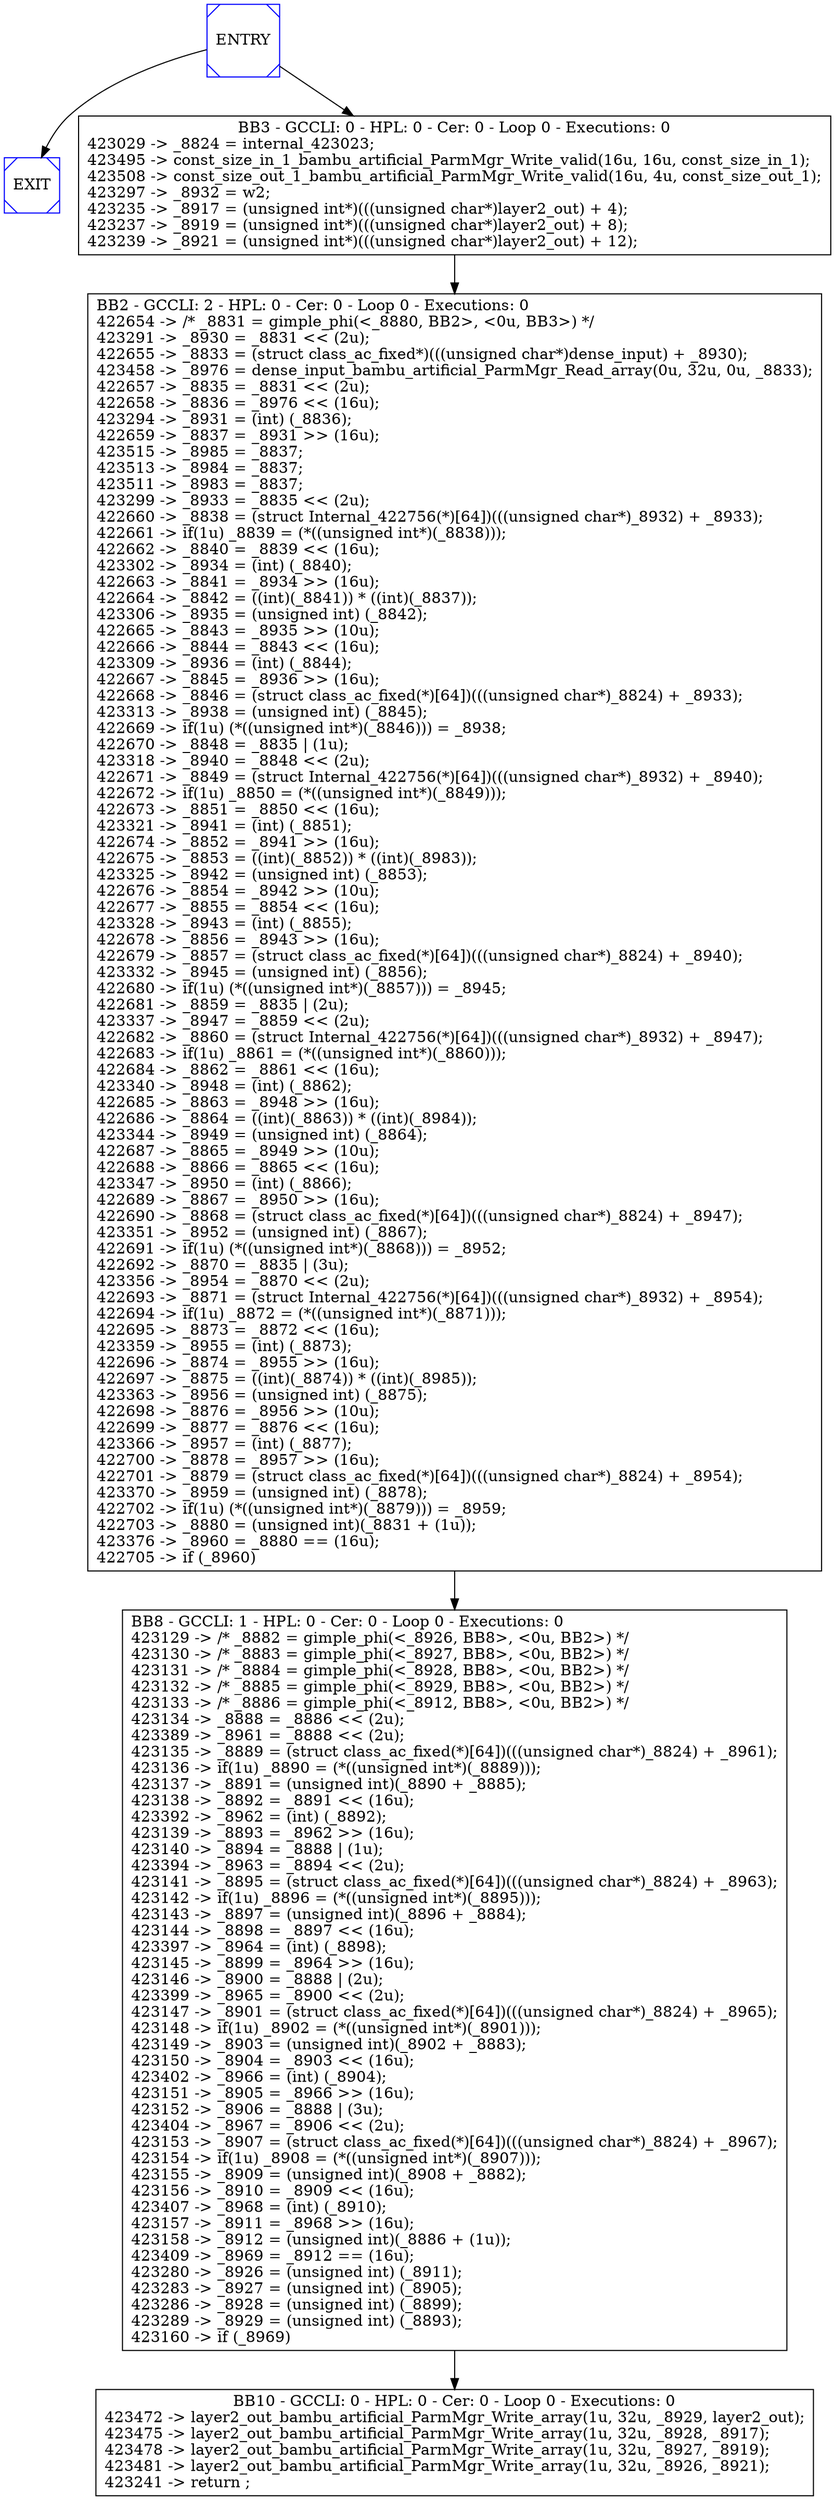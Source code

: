 digraph G {
0[color=blue,shape=Msquare, label="ENTRY"];
1[color=blue,shape=Msquare, label="EXIT"];
2[shape=box, label="BB2 - GCCLI: 2 - HPL: 0 - Cer: 0 - Loop 0 - Executions: 0\l422654 -> /* _8831 = gimple_phi(<_8880, BB2>, <0u, BB3>) */\l423291 -> _8930 = _8831 << (2u);\l422655 -> _8833 = (struct class_ac_fixed*)(((unsigned char*)dense_input) + _8930);\l423458 -> _8976 = dense_input_bambu_artificial_ParmMgr_Read_array(0u, 32u, 0u, _8833);\l422657 -> _8835 = _8831 << (2u);\l422658 -> _8836 = _8976 << (16u);\l423294 -> _8931 = (int) (_8836);\l422659 -> _8837 = _8931 >> (16u);\l423515 -> _8985 = _8837;\l423513 -> _8984 = _8837;\l423511 -> _8983 = _8837;\l423299 -> _8933 = _8835 << (2u);\l422660 -> _8838 = (struct Internal_422756(*)[64])(((unsigned char*)_8932) + _8933);\l422661 -> if(1u) _8839 = (*((unsigned int*)(_8838)));\l422662 -> _8840 = _8839 << (16u);\l423302 -> _8934 = (int) (_8840);\l422663 -> _8841 = _8934 >> (16u);\l422664 -> _8842 = ((int)(_8841)) * ((int)(_8837));\l423306 -> _8935 = (unsigned int) (_8842);\l422665 -> _8843 = _8935 >> (10u);\l422666 -> _8844 = _8843 << (16u);\l423309 -> _8936 = (int) (_8844);\l422667 -> _8845 = _8936 >> (16u);\l422668 -> _8846 = (struct class_ac_fixed(*)[64])(((unsigned char*)_8824) + _8933);\l423313 -> _8938 = (unsigned int) (_8845);\l422669 -> if(1u) (*((unsigned int*)(_8846))) = _8938;\l422670 -> _8848 = _8835 | (1u);\l423318 -> _8940 = _8848 << (2u);\l422671 -> _8849 = (struct Internal_422756(*)[64])(((unsigned char*)_8932) + _8940);\l422672 -> if(1u) _8850 = (*((unsigned int*)(_8849)));\l422673 -> _8851 = _8850 << (16u);\l423321 -> _8941 = (int) (_8851);\l422674 -> _8852 = _8941 >> (16u);\l422675 -> _8853 = ((int)(_8852)) * ((int)(_8983));\l423325 -> _8942 = (unsigned int) (_8853);\l422676 -> _8854 = _8942 >> (10u);\l422677 -> _8855 = _8854 << (16u);\l423328 -> _8943 = (int) (_8855);\l422678 -> _8856 = _8943 >> (16u);\l422679 -> _8857 = (struct class_ac_fixed(*)[64])(((unsigned char*)_8824) + _8940);\l423332 -> _8945 = (unsigned int) (_8856);\l422680 -> if(1u) (*((unsigned int*)(_8857))) = _8945;\l422681 -> _8859 = _8835 | (2u);\l423337 -> _8947 = _8859 << (2u);\l422682 -> _8860 = (struct Internal_422756(*)[64])(((unsigned char*)_8932) + _8947);\l422683 -> if(1u) _8861 = (*((unsigned int*)(_8860)));\l422684 -> _8862 = _8861 << (16u);\l423340 -> _8948 = (int) (_8862);\l422685 -> _8863 = _8948 >> (16u);\l422686 -> _8864 = ((int)(_8863)) * ((int)(_8984));\l423344 -> _8949 = (unsigned int) (_8864);\l422687 -> _8865 = _8949 >> (10u);\l422688 -> _8866 = _8865 << (16u);\l423347 -> _8950 = (int) (_8866);\l422689 -> _8867 = _8950 >> (16u);\l422690 -> _8868 = (struct class_ac_fixed(*)[64])(((unsigned char*)_8824) + _8947);\l423351 -> _8952 = (unsigned int) (_8867);\l422691 -> if(1u) (*((unsigned int*)(_8868))) = _8952;\l422692 -> _8870 = _8835 | (3u);\l423356 -> _8954 = _8870 << (2u);\l422693 -> _8871 = (struct Internal_422756(*)[64])(((unsigned char*)_8932) + _8954);\l422694 -> if(1u) _8872 = (*((unsigned int*)(_8871)));\l422695 -> _8873 = _8872 << (16u);\l423359 -> _8955 = (int) (_8873);\l422696 -> _8874 = _8955 >> (16u);\l422697 -> _8875 = ((int)(_8874)) * ((int)(_8985));\l423363 -> _8956 = (unsigned int) (_8875);\l422698 -> _8876 = _8956 >> (10u);\l422699 -> _8877 = _8876 << (16u);\l423366 -> _8957 = (int) (_8877);\l422700 -> _8878 = _8957 >> (16u);\l422701 -> _8879 = (struct class_ac_fixed(*)[64])(((unsigned char*)_8824) + _8954);\l423370 -> _8959 = (unsigned int) (_8878);\l422702 -> if(1u) (*((unsigned int*)(_8879))) = _8959;\l422703 -> _8880 = (unsigned int)(_8831 + (1u));\l423376 -> _8960 = _8880 == (16u);\l422705 -> if (_8960)\l"];
3[shape=box, label="BB3 - GCCLI: 0 - HPL: 0 - Cer: 0 - Loop 0 - Executions: 0\n423029 -> _8824 = internal_423023;\l423495 -> const_size_in_1_bambu_artificial_ParmMgr_Write_valid(16u, 16u, const_size_in_1);\l423508 -> const_size_out_1_bambu_artificial_ParmMgr_Write_valid(16u, 4u, const_size_out_1);\l423297 -> _8932 = w2;\l423235 -> _8917 = (unsigned int*)(((unsigned char*)layer2_out) + 4);\l423237 -> _8919 = (unsigned int*)(((unsigned char*)layer2_out) + 8);\l423239 -> _8921 = (unsigned int*)(((unsigned char*)layer2_out) + 12);\l"];
4[shape=box, label="BB8 - GCCLI: 1 - HPL: 0 - Cer: 0 - Loop 0 - Executions: 0\l423129 -> /* _8882 = gimple_phi(<_8926, BB8>, <0u, BB2>) */\l423130 -> /* _8883 = gimple_phi(<_8927, BB8>, <0u, BB2>) */\l423131 -> /* _8884 = gimple_phi(<_8928, BB8>, <0u, BB2>) */\l423132 -> /* _8885 = gimple_phi(<_8929, BB8>, <0u, BB2>) */\l423133 -> /* _8886 = gimple_phi(<_8912, BB8>, <0u, BB2>) */\l423134 -> _8888 = _8886 << (2u);\l423389 -> _8961 = _8888 << (2u);\l423135 -> _8889 = (struct class_ac_fixed(*)[64])(((unsigned char*)_8824) + _8961);\l423136 -> if(1u) _8890 = (*((unsigned int*)(_8889)));\l423137 -> _8891 = (unsigned int)(_8890 + _8885);\l423138 -> _8892 = _8891 << (16u);\l423392 -> _8962 = (int) (_8892);\l423139 -> _8893 = _8962 >> (16u);\l423140 -> _8894 = _8888 | (1u);\l423394 -> _8963 = _8894 << (2u);\l423141 -> _8895 = (struct class_ac_fixed(*)[64])(((unsigned char*)_8824) + _8963);\l423142 -> if(1u) _8896 = (*((unsigned int*)(_8895)));\l423143 -> _8897 = (unsigned int)(_8896 + _8884);\l423144 -> _8898 = _8897 << (16u);\l423397 -> _8964 = (int) (_8898);\l423145 -> _8899 = _8964 >> (16u);\l423146 -> _8900 = _8888 | (2u);\l423399 -> _8965 = _8900 << (2u);\l423147 -> _8901 = (struct class_ac_fixed(*)[64])(((unsigned char*)_8824) + _8965);\l423148 -> if(1u) _8902 = (*((unsigned int*)(_8901)));\l423149 -> _8903 = (unsigned int)(_8902 + _8883);\l423150 -> _8904 = _8903 << (16u);\l423402 -> _8966 = (int) (_8904);\l423151 -> _8905 = _8966 >> (16u);\l423152 -> _8906 = _8888 | (3u);\l423404 -> _8967 = _8906 << (2u);\l423153 -> _8907 = (struct class_ac_fixed(*)[64])(((unsigned char*)_8824) + _8967);\l423154 -> if(1u) _8908 = (*((unsigned int*)(_8907)));\l423155 -> _8909 = (unsigned int)(_8908 + _8882);\l423156 -> _8910 = _8909 << (16u);\l423407 -> _8968 = (int) (_8910);\l423157 -> _8911 = _8968 >> (16u);\l423158 -> _8912 = (unsigned int)(_8886 + (1u));\l423409 -> _8969 = _8912 == (16u);\l423280 -> _8926 = (unsigned int) (_8911);\l423283 -> _8927 = (unsigned int) (_8905);\l423286 -> _8928 = (unsigned int) (_8899);\l423289 -> _8929 = (unsigned int) (_8893);\l423160 -> if (_8969)\l"];
5[shape=box, label="BB10 - GCCLI: 0 - HPL: 0 - Cer: 0 - Loop 0 - Executions: 0\n423472 -> layer2_out_bambu_artificial_ParmMgr_Write_array(1u, 32u, _8929, layer2_out);\l423475 -> layer2_out_bambu_artificial_ParmMgr_Write_array(1u, 32u, _8928, _8917);\l423478 -> layer2_out_bambu_artificial_ParmMgr_Write_array(1u, 32u, _8927, _8919);\l423481 -> layer2_out_bambu_artificial_ParmMgr_Write_array(1u, 32u, _8926, _8921);\l423241 -> return ;\l"];
0->1 [fontcolor=blue];
2->4 [fontcolor=blue];
0->3 [fontcolor=blue];
3->2 [fontcolor=blue];
4->5 [fontcolor=blue];
}
